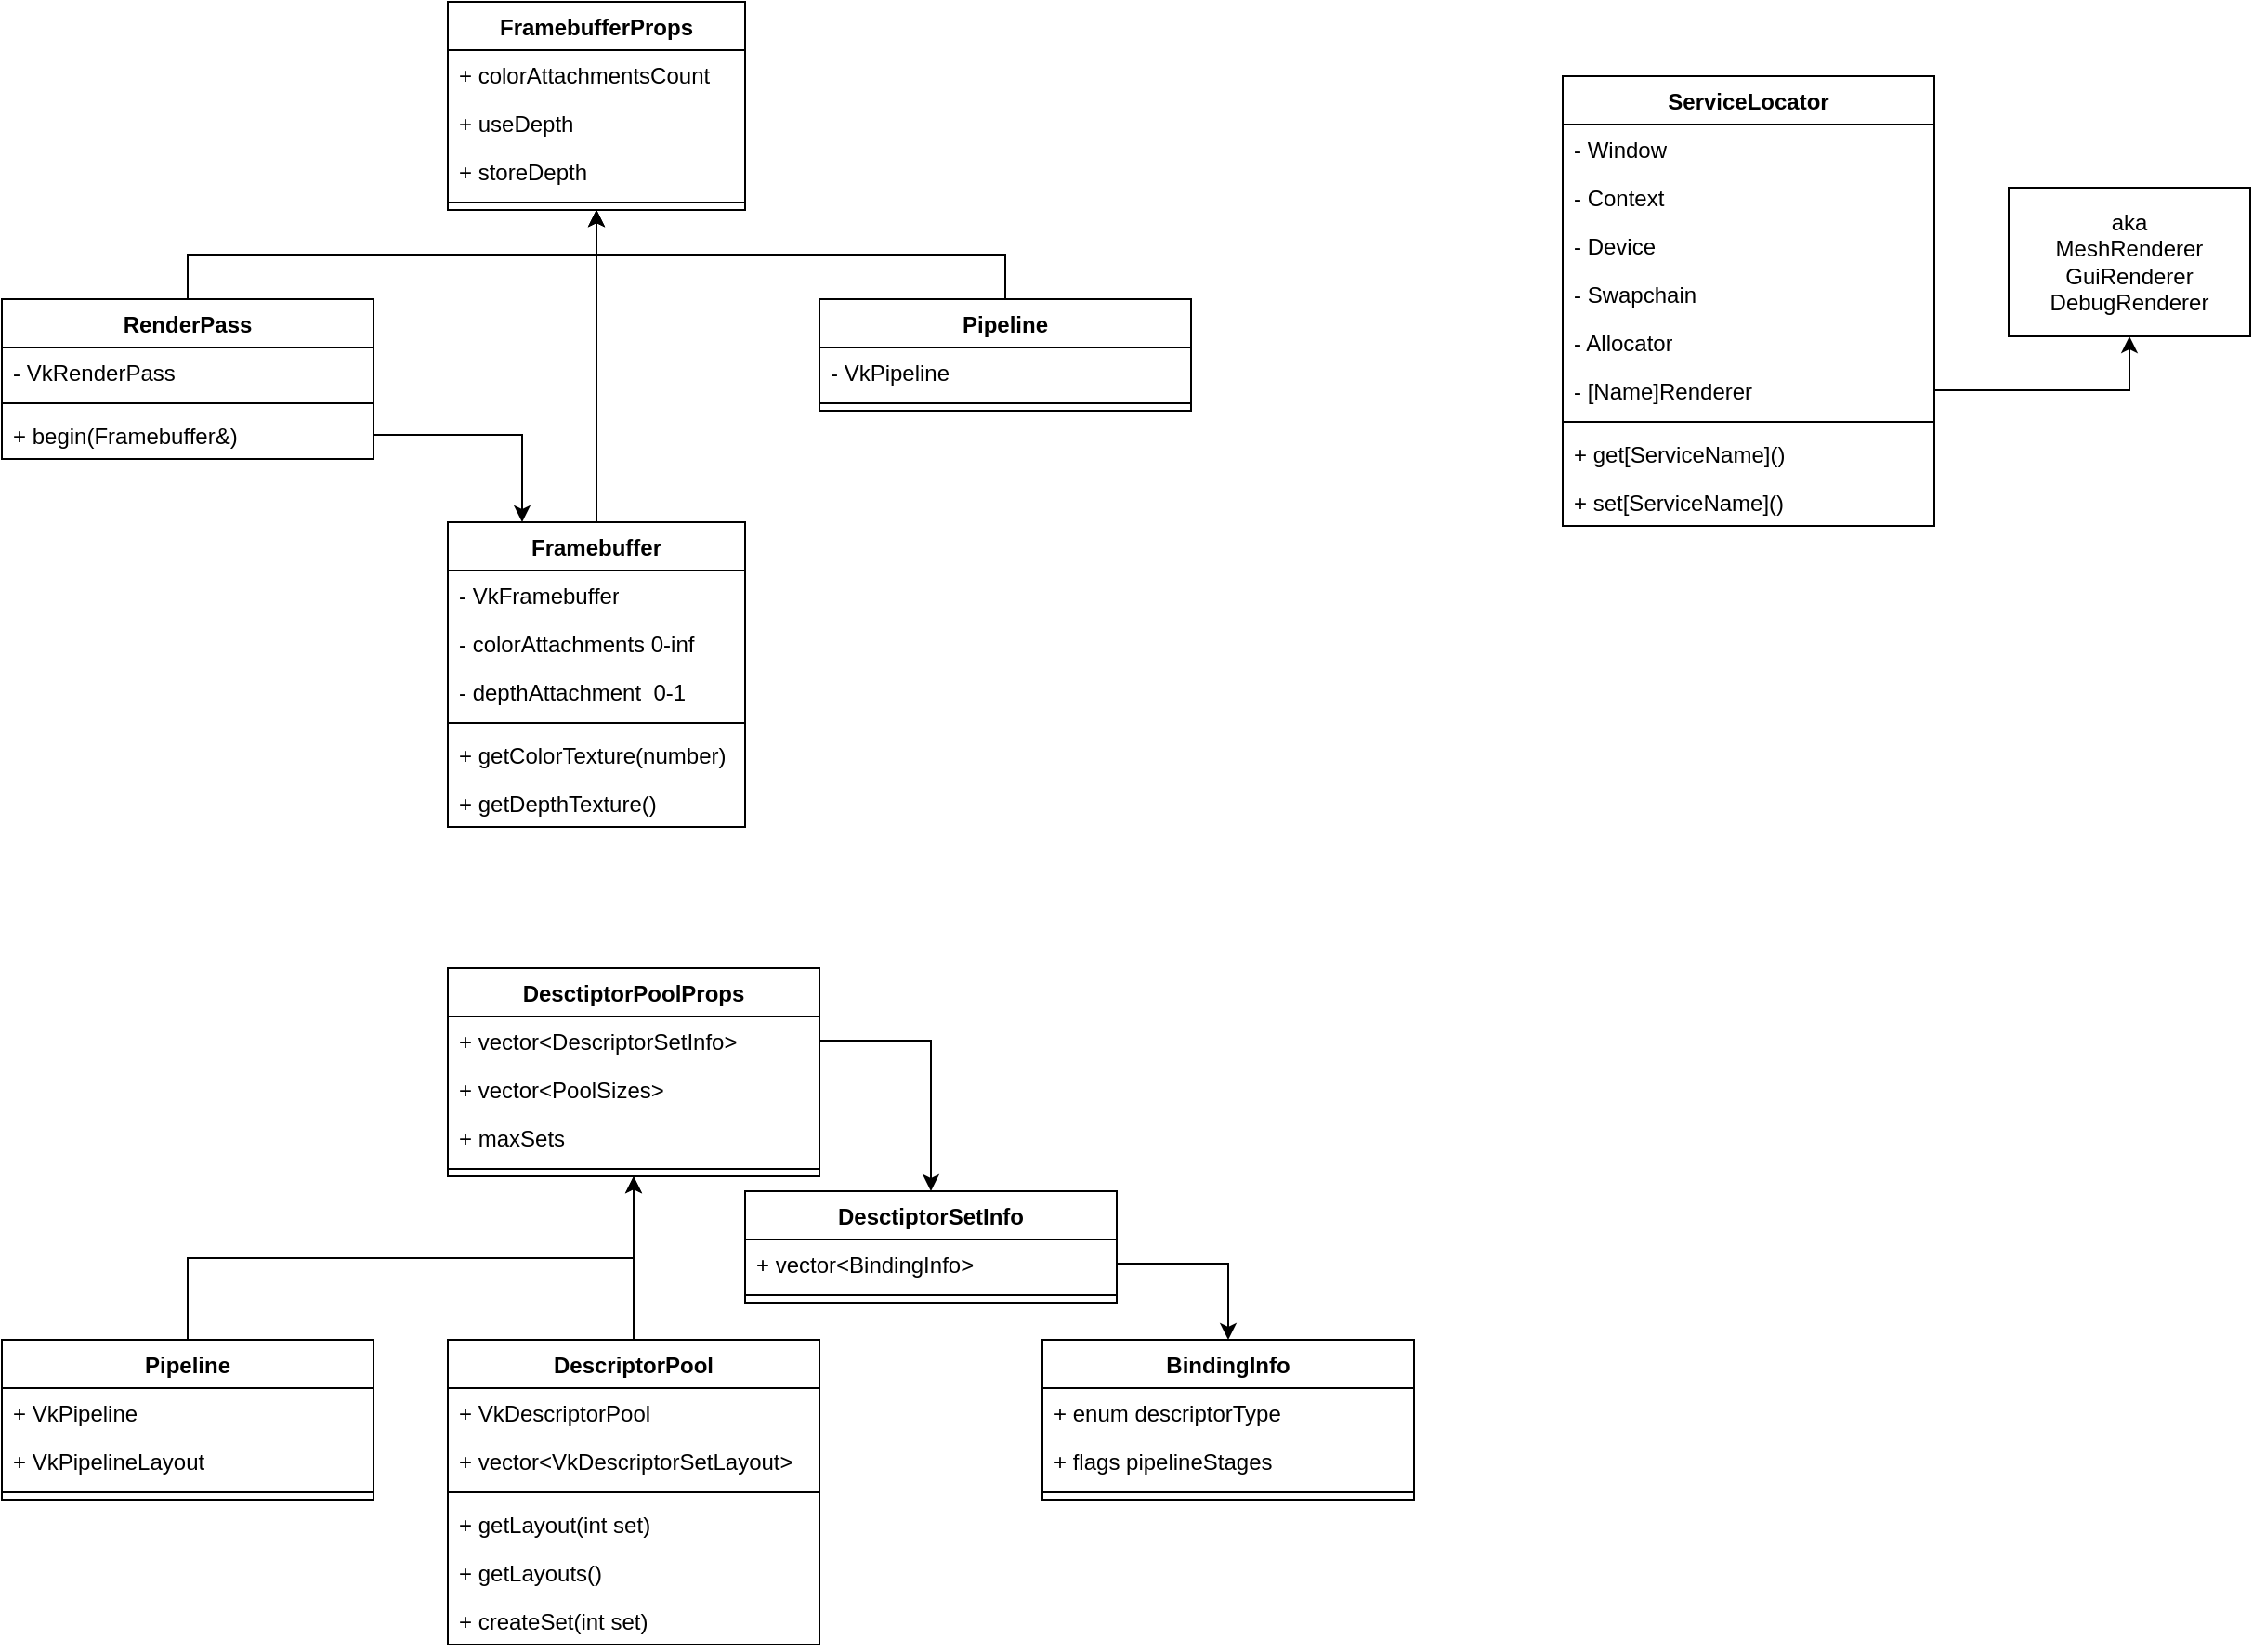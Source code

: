 <mxfile version="23.0.2" type="device">
  <diagram name="Страница — 1" id="YiJ_2e8NjZSc0qHZVFZq">
    <mxGraphModel dx="2074" dy="1244" grid="1" gridSize="10" guides="1" tooltips="1" connect="1" arrows="1" fold="1" page="1" pageScale="1" pageWidth="827" pageHeight="1169" math="0" shadow="0">
      <root>
        <mxCell id="0" />
        <mxCell id="1" parent="0" />
        <mxCell id="2gBONQgMPjnGyIvpglBa-95" style="edgeStyle=orthogonalEdgeStyle;rounded=0;orthogonalLoop=1;jettySize=auto;html=1;exitX=0.5;exitY=0;exitDx=0;exitDy=0;entryX=0.5;entryY=1;entryDx=0;entryDy=0;" edge="1" parent="1" source="2gBONQgMPjnGyIvpglBa-18" target="2gBONQgMPjnGyIvpglBa-44">
          <mxGeometry relative="1" as="geometry" />
        </mxCell>
        <mxCell id="2gBONQgMPjnGyIvpglBa-18" value="RenderPass" style="swimlane;fontStyle=1;align=center;verticalAlign=top;childLayout=stackLayout;horizontal=1;startSize=26;horizontalStack=0;resizeParent=1;resizeParentMax=0;resizeLast=0;collapsible=1;marginBottom=0;whiteSpace=wrap;html=1;" vertex="1" parent="1">
          <mxGeometry x="40" y="200" width="200" height="86" as="geometry" />
        </mxCell>
        <mxCell id="2gBONQgMPjnGyIvpglBa-19" value="- VkRenderPass" style="text;strokeColor=none;fillColor=none;align=left;verticalAlign=top;spacingLeft=4;spacingRight=4;overflow=hidden;rotatable=0;points=[[0,0.5],[1,0.5]];portConstraint=eastwest;whiteSpace=wrap;html=1;" vertex="1" parent="2gBONQgMPjnGyIvpglBa-18">
          <mxGeometry y="26" width="200" height="26" as="geometry" />
        </mxCell>
        <mxCell id="2gBONQgMPjnGyIvpglBa-20" value="" style="line;strokeWidth=1;fillColor=none;align=left;verticalAlign=middle;spacingTop=-1;spacingLeft=3;spacingRight=3;rotatable=0;labelPosition=right;points=[];portConstraint=eastwest;strokeColor=inherit;" vertex="1" parent="2gBONQgMPjnGyIvpglBa-18">
          <mxGeometry y="52" width="200" height="8" as="geometry" />
        </mxCell>
        <mxCell id="2gBONQgMPjnGyIvpglBa-21" value="+ begin(Framebuffer&amp;amp;)" style="text;strokeColor=none;fillColor=none;align=left;verticalAlign=top;spacingLeft=4;spacingRight=4;overflow=hidden;rotatable=0;points=[[0,0.5],[1,0.5]];portConstraint=eastwest;whiteSpace=wrap;html=1;" vertex="1" parent="2gBONQgMPjnGyIvpglBa-18">
          <mxGeometry y="60" width="200" height="26" as="geometry" />
        </mxCell>
        <mxCell id="2gBONQgMPjnGyIvpglBa-96" style="edgeStyle=orthogonalEdgeStyle;rounded=0;orthogonalLoop=1;jettySize=auto;html=1;exitX=0.5;exitY=0;exitDx=0;exitDy=0;entryX=0.5;entryY=1;entryDx=0;entryDy=0;" edge="1" parent="1" source="2gBONQgMPjnGyIvpglBa-24" target="2gBONQgMPjnGyIvpglBa-44">
          <mxGeometry relative="1" as="geometry" />
        </mxCell>
        <mxCell id="2gBONQgMPjnGyIvpglBa-24" value="Framebuffer" style="swimlane;fontStyle=1;align=center;verticalAlign=top;childLayout=stackLayout;horizontal=1;startSize=26;horizontalStack=0;resizeParent=1;resizeParentMax=0;resizeLast=0;collapsible=1;marginBottom=0;whiteSpace=wrap;html=1;" vertex="1" parent="1">
          <mxGeometry x="280" y="320" width="160" height="164" as="geometry">
            <mxRectangle x="280" y="600" width="110" height="30" as="alternateBounds" />
          </mxGeometry>
        </mxCell>
        <mxCell id="2gBONQgMPjnGyIvpglBa-25" value="- VkFramebuffer" style="text;strokeColor=none;fillColor=none;align=left;verticalAlign=top;spacingLeft=4;spacingRight=4;overflow=hidden;rotatable=0;points=[[0,0.5],[1,0.5]];portConstraint=eastwest;whiteSpace=wrap;html=1;" vertex="1" parent="2gBONQgMPjnGyIvpglBa-24">
          <mxGeometry y="26" width="160" height="26" as="geometry" />
        </mxCell>
        <mxCell id="2gBONQgMPjnGyIvpglBa-30" value="- colorAttachments 0-inf" style="text;strokeColor=none;fillColor=none;align=left;verticalAlign=top;spacingLeft=4;spacingRight=4;overflow=hidden;rotatable=0;points=[[0,0.5],[1,0.5]];portConstraint=eastwest;whiteSpace=wrap;html=1;" vertex="1" parent="2gBONQgMPjnGyIvpglBa-24">
          <mxGeometry y="52" width="160" height="26" as="geometry" />
        </mxCell>
        <mxCell id="2gBONQgMPjnGyIvpglBa-31" value="- depthAttachment&amp;nbsp; 0-1" style="text;strokeColor=none;fillColor=none;align=left;verticalAlign=top;spacingLeft=4;spacingRight=4;overflow=hidden;rotatable=0;points=[[0,0.5],[1,0.5]];portConstraint=eastwest;whiteSpace=wrap;html=1;" vertex="1" parent="2gBONQgMPjnGyIvpglBa-24">
          <mxGeometry y="78" width="160" height="26" as="geometry" />
        </mxCell>
        <mxCell id="2gBONQgMPjnGyIvpglBa-26" value="" style="line;strokeWidth=1;fillColor=none;align=left;verticalAlign=middle;spacingTop=-1;spacingLeft=3;spacingRight=3;rotatable=0;labelPosition=right;points=[];portConstraint=eastwest;strokeColor=inherit;" vertex="1" parent="2gBONQgMPjnGyIvpglBa-24">
          <mxGeometry y="104" width="160" height="8" as="geometry" />
        </mxCell>
        <mxCell id="2gBONQgMPjnGyIvpglBa-27" value="+ getColorTexture(number)" style="text;strokeColor=none;fillColor=none;align=left;verticalAlign=top;spacingLeft=4;spacingRight=4;overflow=hidden;rotatable=0;points=[[0,0.5],[1,0.5]];portConstraint=eastwest;whiteSpace=wrap;html=1;" vertex="1" parent="2gBONQgMPjnGyIvpglBa-24">
          <mxGeometry y="112" width="160" height="26" as="geometry" />
        </mxCell>
        <mxCell id="2gBONQgMPjnGyIvpglBa-28" value="+ getDepthTexture()" style="text;strokeColor=none;fillColor=none;align=left;verticalAlign=top;spacingLeft=4;spacingRight=4;overflow=hidden;rotatable=0;points=[[0,0.5],[1,0.5]];portConstraint=eastwest;whiteSpace=wrap;html=1;" vertex="1" parent="2gBONQgMPjnGyIvpglBa-24">
          <mxGeometry y="138" width="160" height="26" as="geometry" />
        </mxCell>
        <mxCell id="2gBONQgMPjnGyIvpglBa-97" style="edgeStyle=orthogonalEdgeStyle;rounded=0;orthogonalLoop=1;jettySize=auto;html=1;exitX=0.5;exitY=0;exitDx=0;exitDy=0;entryX=0.5;entryY=1;entryDx=0;entryDy=0;" edge="1" parent="1" source="2gBONQgMPjnGyIvpglBa-32" target="2gBONQgMPjnGyIvpglBa-44">
          <mxGeometry relative="1" as="geometry" />
        </mxCell>
        <mxCell id="2gBONQgMPjnGyIvpglBa-32" value="Pipeline" style="swimlane;fontStyle=1;align=center;verticalAlign=top;childLayout=stackLayout;horizontal=1;startSize=26;horizontalStack=0;resizeParent=1;resizeParentMax=0;resizeLast=0;collapsible=1;marginBottom=0;whiteSpace=wrap;html=1;" vertex="1" parent="1">
          <mxGeometry x="480" y="200" width="200" height="60" as="geometry">
            <mxRectangle x="280" y="600" width="110" height="30" as="alternateBounds" />
          </mxGeometry>
        </mxCell>
        <mxCell id="2gBONQgMPjnGyIvpglBa-33" value="- VkPipeline" style="text;strokeColor=none;fillColor=none;align=left;verticalAlign=top;spacingLeft=4;spacingRight=4;overflow=hidden;rotatable=0;points=[[0,0.5],[1,0.5]];portConstraint=eastwest;whiteSpace=wrap;html=1;" vertex="1" parent="2gBONQgMPjnGyIvpglBa-32">
          <mxGeometry y="26" width="200" height="26" as="geometry" />
        </mxCell>
        <mxCell id="2gBONQgMPjnGyIvpglBa-36" value="" style="line;strokeWidth=1;fillColor=none;align=left;verticalAlign=middle;spacingTop=-1;spacingLeft=3;spacingRight=3;rotatable=0;labelPosition=right;points=[];portConstraint=eastwest;strokeColor=inherit;" vertex="1" parent="2gBONQgMPjnGyIvpglBa-32">
          <mxGeometry y="52" width="200" height="8" as="geometry" />
        </mxCell>
        <mxCell id="2gBONQgMPjnGyIvpglBa-44" value="FramebufferProps" style="swimlane;fontStyle=1;align=center;verticalAlign=top;childLayout=stackLayout;horizontal=1;startSize=26;horizontalStack=0;resizeParent=1;resizeParentMax=0;resizeLast=0;collapsible=1;marginBottom=0;whiteSpace=wrap;html=1;" vertex="1" parent="1">
          <mxGeometry x="280" y="40" width="160" height="112" as="geometry">
            <mxRectangle x="280" y="600" width="110" height="30" as="alternateBounds" />
          </mxGeometry>
        </mxCell>
        <mxCell id="2gBONQgMPjnGyIvpglBa-46" value="+ colorAttachmentsCount" style="text;strokeColor=none;fillColor=none;align=left;verticalAlign=top;spacingLeft=4;spacingRight=4;overflow=hidden;rotatable=0;points=[[0,0.5],[1,0.5]];portConstraint=eastwest;whiteSpace=wrap;html=1;" vertex="1" parent="2gBONQgMPjnGyIvpglBa-44">
          <mxGeometry y="26" width="160" height="26" as="geometry" />
        </mxCell>
        <mxCell id="2gBONQgMPjnGyIvpglBa-47" value="+ useDepth" style="text;strokeColor=none;fillColor=none;align=left;verticalAlign=top;spacingLeft=4;spacingRight=4;overflow=hidden;rotatable=0;points=[[0,0.5],[1,0.5]];portConstraint=eastwest;whiteSpace=wrap;html=1;" vertex="1" parent="2gBONQgMPjnGyIvpglBa-44">
          <mxGeometry y="52" width="160" height="26" as="geometry" />
        </mxCell>
        <mxCell id="2gBONQgMPjnGyIvpglBa-86" value="+ storeDepth" style="text;strokeColor=none;fillColor=none;align=left;verticalAlign=top;spacingLeft=4;spacingRight=4;overflow=hidden;rotatable=0;points=[[0,0.5],[1,0.5]];portConstraint=eastwest;whiteSpace=wrap;html=1;" vertex="1" parent="2gBONQgMPjnGyIvpglBa-44">
          <mxGeometry y="78" width="160" height="26" as="geometry" />
        </mxCell>
        <mxCell id="2gBONQgMPjnGyIvpglBa-48" value="" style="line;strokeWidth=1;fillColor=none;align=left;verticalAlign=middle;spacingTop=-1;spacingLeft=3;spacingRight=3;rotatable=0;labelPosition=right;points=[];portConstraint=eastwest;strokeColor=inherit;" vertex="1" parent="2gBONQgMPjnGyIvpglBa-44">
          <mxGeometry y="104" width="160" height="8" as="geometry" />
        </mxCell>
        <mxCell id="2gBONQgMPjnGyIvpglBa-120" style="edgeStyle=orthogonalEdgeStyle;rounded=0;orthogonalLoop=1;jettySize=auto;html=1;exitX=0.5;exitY=0;exitDx=0;exitDy=0;entryX=0.5;entryY=1;entryDx=0;entryDy=0;" edge="1" parent="1" source="2gBONQgMPjnGyIvpglBa-54" target="2gBONQgMPjnGyIvpglBa-87">
          <mxGeometry relative="1" as="geometry" />
        </mxCell>
        <mxCell id="2gBONQgMPjnGyIvpglBa-54" value="Pipeline" style="swimlane;fontStyle=1;align=center;verticalAlign=top;childLayout=stackLayout;horizontal=1;startSize=26;horizontalStack=0;resizeParent=1;resizeParentMax=0;resizeLast=0;collapsible=1;marginBottom=0;whiteSpace=wrap;html=1;" vertex="1" parent="1">
          <mxGeometry x="40" y="760" width="200" height="86" as="geometry">
            <mxRectangle x="280" y="600" width="110" height="30" as="alternateBounds" />
          </mxGeometry>
        </mxCell>
        <mxCell id="2gBONQgMPjnGyIvpglBa-55" value="+ VkPipeline" style="text;strokeColor=none;fillColor=none;align=left;verticalAlign=top;spacingLeft=4;spacingRight=4;overflow=hidden;rotatable=0;points=[[0,0.5],[1,0.5]];portConstraint=eastwest;whiteSpace=wrap;html=1;" vertex="1" parent="2gBONQgMPjnGyIvpglBa-54">
          <mxGeometry y="26" width="200" height="26" as="geometry" />
        </mxCell>
        <mxCell id="2gBONQgMPjnGyIvpglBa-60" value="+ VkPipelineLayout" style="text;strokeColor=none;fillColor=none;align=left;verticalAlign=top;spacingLeft=4;spacingRight=4;overflow=hidden;rotatable=0;points=[[0,0.5],[1,0.5]];portConstraint=eastwest;whiteSpace=wrap;html=1;" vertex="1" parent="2gBONQgMPjnGyIvpglBa-54">
          <mxGeometry y="52" width="200" height="26" as="geometry" />
        </mxCell>
        <mxCell id="2gBONQgMPjnGyIvpglBa-59" value="" style="line;strokeWidth=1;fillColor=none;align=left;verticalAlign=middle;spacingTop=-1;spacingLeft=3;spacingRight=3;rotatable=0;labelPosition=right;points=[];portConstraint=eastwest;strokeColor=inherit;" vertex="1" parent="2gBONQgMPjnGyIvpglBa-54">
          <mxGeometry y="78" width="200" height="8" as="geometry" />
        </mxCell>
        <mxCell id="2gBONQgMPjnGyIvpglBa-118" style="edgeStyle=orthogonalEdgeStyle;rounded=0;orthogonalLoop=1;jettySize=auto;html=1;exitX=0.5;exitY=0;exitDx=0;exitDy=0;entryX=0.5;entryY=1;entryDx=0;entryDy=0;" edge="1" parent="1" source="2gBONQgMPjnGyIvpglBa-62" target="2gBONQgMPjnGyIvpglBa-87">
          <mxGeometry relative="1" as="geometry" />
        </mxCell>
        <mxCell id="2gBONQgMPjnGyIvpglBa-62" value="DescriptorPool" style="swimlane;fontStyle=1;align=center;verticalAlign=top;childLayout=stackLayout;horizontal=1;startSize=26;horizontalStack=0;resizeParent=1;resizeParentMax=0;resizeLast=0;collapsible=1;marginBottom=0;whiteSpace=wrap;html=1;" vertex="1" parent="1">
          <mxGeometry x="280" y="760" width="200" height="164" as="geometry">
            <mxRectangle x="280" y="600" width="110" height="30" as="alternateBounds" />
          </mxGeometry>
        </mxCell>
        <mxCell id="2gBONQgMPjnGyIvpglBa-63" value="+ VkDescriptorPool" style="text;strokeColor=none;fillColor=none;align=left;verticalAlign=top;spacingLeft=4;spacingRight=4;overflow=hidden;rotatable=0;points=[[0,0.5],[1,0.5]];portConstraint=eastwest;whiteSpace=wrap;html=1;" vertex="1" parent="2gBONQgMPjnGyIvpglBa-62">
          <mxGeometry y="26" width="200" height="26" as="geometry" />
        </mxCell>
        <mxCell id="2gBONQgMPjnGyIvpglBa-64" value="+ vector&amp;lt;VkDescriptorSetLayout&amp;gt;" style="text;strokeColor=none;fillColor=none;align=left;verticalAlign=top;spacingLeft=4;spacingRight=4;overflow=hidden;rotatable=0;points=[[0,0.5],[1,0.5]];portConstraint=eastwest;whiteSpace=wrap;html=1;" vertex="1" parent="2gBONQgMPjnGyIvpglBa-62">
          <mxGeometry y="52" width="200" height="26" as="geometry" />
        </mxCell>
        <mxCell id="2gBONQgMPjnGyIvpglBa-65" value="" style="line;strokeWidth=1;fillColor=none;align=left;verticalAlign=middle;spacingTop=-1;spacingLeft=3;spacingRight=3;rotatable=0;labelPosition=right;points=[];portConstraint=eastwest;strokeColor=inherit;" vertex="1" parent="2gBONQgMPjnGyIvpglBa-62">
          <mxGeometry y="78" width="200" height="8" as="geometry" />
        </mxCell>
        <mxCell id="2gBONQgMPjnGyIvpglBa-61" value="+ getLayout(int set)" style="text;strokeColor=none;fillColor=none;align=left;verticalAlign=top;spacingLeft=4;spacingRight=4;overflow=hidden;rotatable=0;points=[[0,0.5],[1,0.5]];portConstraint=eastwest;whiteSpace=wrap;html=1;" vertex="1" parent="2gBONQgMPjnGyIvpglBa-62">
          <mxGeometry y="86" width="200" height="26" as="geometry" />
        </mxCell>
        <mxCell id="2gBONQgMPjnGyIvpglBa-68" value="+ getLayouts()" style="text;strokeColor=none;fillColor=none;align=left;verticalAlign=top;spacingLeft=4;spacingRight=4;overflow=hidden;rotatable=0;points=[[0,0.5],[1,0.5]];portConstraint=eastwest;whiteSpace=wrap;html=1;" vertex="1" parent="2gBONQgMPjnGyIvpglBa-62">
          <mxGeometry y="112" width="200" height="26" as="geometry" />
        </mxCell>
        <mxCell id="2gBONQgMPjnGyIvpglBa-69" value="+ createSet(int set)" style="text;strokeColor=none;fillColor=none;align=left;verticalAlign=top;spacingLeft=4;spacingRight=4;overflow=hidden;rotatable=0;points=[[0,0.5],[1,0.5]];portConstraint=eastwest;whiteSpace=wrap;html=1;" vertex="1" parent="2gBONQgMPjnGyIvpglBa-62">
          <mxGeometry y="138" width="200" height="26" as="geometry" />
        </mxCell>
        <mxCell id="2gBONQgMPjnGyIvpglBa-70" value="DesctiptorSetInfo" style="swimlane;fontStyle=1;align=center;verticalAlign=top;childLayout=stackLayout;horizontal=1;startSize=26;horizontalStack=0;resizeParent=1;resizeParentMax=0;resizeLast=0;collapsible=1;marginBottom=0;whiteSpace=wrap;html=1;" vertex="1" parent="1">
          <mxGeometry x="440" y="680" width="200" height="60" as="geometry">
            <mxRectangle x="280" y="600" width="110" height="30" as="alternateBounds" />
          </mxGeometry>
        </mxCell>
        <mxCell id="2gBONQgMPjnGyIvpglBa-71" value="+ vector&amp;lt;BindingInfo&amp;gt;" style="text;strokeColor=none;fillColor=none;align=left;verticalAlign=top;spacingLeft=4;spacingRight=4;overflow=hidden;rotatable=0;points=[[0,0.5],[1,0.5]];portConstraint=eastwest;whiteSpace=wrap;html=1;" vertex="1" parent="2gBONQgMPjnGyIvpglBa-70">
          <mxGeometry y="26" width="200" height="26" as="geometry" />
        </mxCell>
        <mxCell id="2gBONQgMPjnGyIvpglBa-74" value="" style="line;strokeWidth=1;fillColor=none;align=left;verticalAlign=middle;spacingTop=-1;spacingLeft=3;spacingRight=3;rotatable=0;labelPosition=right;points=[];portConstraint=eastwest;strokeColor=inherit;" vertex="1" parent="2gBONQgMPjnGyIvpglBa-70">
          <mxGeometry y="52" width="200" height="8" as="geometry" />
        </mxCell>
        <mxCell id="2gBONQgMPjnGyIvpglBa-75" value="BindingInfo" style="swimlane;fontStyle=1;align=center;verticalAlign=top;childLayout=stackLayout;horizontal=1;startSize=26;horizontalStack=0;resizeParent=1;resizeParentMax=0;resizeLast=0;collapsible=1;marginBottom=0;whiteSpace=wrap;html=1;" vertex="1" parent="1">
          <mxGeometry x="600" y="760" width="200" height="86" as="geometry">
            <mxRectangle x="280" y="600" width="110" height="30" as="alternateBounds" />
          </mxGeometry>
        </mxCell>
        <mxCell id="2gBONQgMPjnGyIvpglBa-76" value="+ enum descriptorType" style="text;strokeColor=none;fillColor=none;align=left;verticalAlign=top;spacingLeft=4;spacingRight=4;overflow=hidden;rotatable=0;points=[[0,0.5],[1,0.5]];portConstraint=eastwest;whiteSpace=wrap;html=1;" vertex="1" parent="2gBONQgMPjnGyIvpglBa-75">
          <mxGeometry y="26" width="200" height="26" as="geometry" />
        </mxCell>
        <mxCell id="2gBONQgMPjnGyIvpglBa-77" value="+ flags pipelineStages" style="text;strokeColor=none;fillColor=none;align=left;verticalAlign=top;spacingLeft=4;spacingRight=4;overflow=hidden;rotatable=0;points=[[0,0.5],[1,0.5]];portConstraint=eastwest;whiteSpace=wrap;html=1;" vertex="1" parent="2gBONQgMPjnGyIvpglBa-75">
          <mxGeometry y="52" width="200" height="26" as="geometry" />
        </mxCell>
        <mxCell id="2gBONQgMPjnGyIvpglBa-79" value="" style="line;strokeWidth=1;fillColor=none;align=left;verticalAlign=middle;spacingTop=-1;spacingLeft=3;spacingRight=3;rotatable=0;labelPosition=right;points=[];portConstraint=eastwest;strokeColor=inherit;" vertex="1" parent="2gBONQgMPjnGyIvpglBa-75">
          <mxGeometry y="78" width="200" height="8" as="geometry" />
        </mxCell>
        <mxCell id="2gBONQgMPjnGyIvpglBa-87" value="DesctiptorPoolProps" style="swimlane;fontStyle=1;align=center;verticalAlign=top;childLayout=stackLayout;horizontal=1;startSize=26;horizontalStack=0;resizeParent=1;resizeParentMax=0;resizeLast=0;collapsible=1;marginBottom=0;whiteSpace=wrap;html=1;" vertex="1" parent="1">
          <mxGeometry x="280" y="560" width="200" height="112" as="geometry">
            <mxRectangle x="280" y="600" width="110" height="30" as="alternateBounds" />
          </mxGeometry>
        </mxCell>
        <mxCell id="2gBONQgMPjnGyIvpglBa-88" value="+ vector&amp;lt;DescriptorSetInfo&amp;gt;" style="text;strokeColor=none;fillColor=none;align=left;verticalAlign=top;spacingLeft=4;spacingRight=4;overflow=hidden;rotatable=0;points=[[0,0.5],[1,0.5]];portConstraint=eastwest;whiteSpace=wrap;html=1;" vertex="1" parent="2gBONQgMPjnGyIvpglBa-87">
          <mxGeometry y="26" width="200" height="26" as="geometry" />
        </mxCell>
        <mxCell id="2gBONQgMPjnGyIvpglBa-99" value="+ vector&amp;lt;PoolSizes&amp;gt;" style="text;strokeColor=none;fillColor=none;align=left;verticalAlign=top;spacingLeft=4;spacingRight=4;overflow=hidden;rotatable=0;points=[[0,0.5],[1,0.5]];portConstraint=eastwest;whiteSpace=wrap;html=1;" vertex="1" parent="2gBONQgMPjnGyIvpglBa-87">
          <mxGeometry y="52" width="200" height="26" as="geometry" />
        </mxCell>
        <mxCell id="2gBONQgMPjnGyIvpglBa-100" value="+ maxSets" style="text;strokeColor=none;fillColor=none;align=left;verticalAlign=top;spacingLeft=4;spacingRight=4;overflow=hidden;rotatable=0;points=[[0,0.5],[1,0.5]];portConstraint=eastwest;whiteSpace=wrap;html=1;" vertex="1" parent="2gBONQgMPjnGyIvpglBa-87">
          <mxGeometry y="78" width="200" height="26" as="geometry" />
        </mxCell>
        <mxCell id="2gBONQgMPjnGyIvpglBa-89" value="" style="line;strokeWidth=1;fillColor=none;align=left;verticalAlign=middle;spacingTop=-1;spacingLeft=3;spacingRight=3;rotatable=0;labelPosition=right;points=[];portConstraint=eastwest;strokeColor=inherit;" vertex="1" parent="2gBONQgMPjnGyIvpglBa-87">
          <mxGeometry y="104" width="200" height="8" as="geometry" />
        </mxCell>
        <mxCell id="2gBONQgMPjnGyIvpglBa-101" style="edgeStyle=orthogonalEdgeStyle;rounded=0;orthogonalLoop=1;jettySize=auto;html=1;exitX=1;exitY=0.5;exitDx=0;exitDy=0;entryX=0.5;entryY=0;entryDx=0;entryDy=0;" edge="1" parent="1" source="2gBONQgMPjnGyIvpglBa-88" target="2gBONQgMPjnGyIvpglBa-70">
          <mxGeometry relative="1" as="geometry" />
        </mxCell>
        <mxCell id="2gBONQgMPjnGyIvpglBa-104" value="ServiceLocator" style="swimlane;fontStyle=1;align=center;verticalAlign=top;childLayout=stackLayout;horizontal=1;startSize=26;horizontalStack=0;resizeParent=1;resizeParentMax=0;resizeLast=0;collapsible=1;marginBottom=0;whiteSpace=wrap;html=1;" vertex="1" parent="1">
          <mxGeometry x="880" y="80" width="200" height="242" as="geometry">
            <mxRectangle x="280" y="600" width="110" height="30" as="alternateBounds" />
          </mxGeometry>
        </mxCell>
        <mxCell id="2gBONQgMPjnGyIvpglBa-117" value="- Window" style="text;strokeColor=none;fillColor=none;align=left;verticalAlign=top;spacingLeft=4;spacingRight=4;overflow=hidden;rotatable=0;points=[[0,0.5],[1,0.5]];portConstraint=eastwest;whiteSpace=wrap;html=1;" vertex="1" parent="2gBONQgMPjnGyIvpglBa-104">
          <mxGeometry y="26" width="200" height="26" as="geometry" />
        </mxCell>
        <mxCell id="2gBONQgMPjnGyIvpglBa-110" value="- Context" style="text;strokeColor=none;fillColor=none;align=left;verticalAlign=top;spacingLeft=4;spacingRight=4;overflow=hidden;rotatable=0;points=[[0,0.5],[1,0.5]];portConstraint=eastwest;whiteSpace=wrap;html=1;" vertex="1" parent="2gBONQgMPjnGyIvpglBa-104">
          <mxGeometry y="52" width="200" height="26" as="geometry" />
        </mxCell>
        <mxCell id="2gBONQgMPjnGyIvpglBa-111" value="- Device" style="text;strokeColor=none;fillColor=none;align=left;verticalAlign=top;spacingLeft=4;spacingRight=4;overflow=hidden;rotatable=0;points=[[0,0.5],[1,0.5]];portConstraint=eastwest;whiteSpace=wrap;html=1;" vertex="1" parent="2gBONQgMPjnGyIvpglBa-104">
          <mxGeometry y="78" width="200" height="26" as="geometry" />
        </mxCell>
        <mxCell id="2gBONQgMPjnGyIvpglBa-112" value="- Swapchain" style="text;strokeColor=none;fillColor=none;align=left;verticalAlign=top;spacingLeft=4;spacingRight=4;overflow=hidden;rotatable=0;points=[[0,0.5],[1,0.5]];portConstraint=eastwest;whiteSpace=wrap;html=1;" vertex="1" parent="2gBONQgMPjnGyIvpglBa-104">
          <mxGeometry y="104" width="200" height="26" as="geometry" />
        </mxCell>
        <mxCell id="2gBONQgMPjnGyIvpglBa-116" value="- Allocator" style="text;strokeColor=none;fillColor=none;align=left;verticalAlign=top;spacingLeft=4;spacingRight=4;overflow=hidden;rotatable=0;points=[[0,0.5],[1,0.5]];portConstraint=eastwest;whiteSpace=wrap;html=1;" vertex="1" parent="2gBONQgMPjnGyIvpglBa-104">
          <mxGeometry y="130" width="200" height="26" as="geometry" />
        </mxCell>
        <mxCell id="2gBONQgMPjnGyIvpglBa-113" value="- [Name]Renderer" style="text;strokeColor=none;fillColor=none;align=left;verticalAlign=top;spacingLeft=4;spacingRight=4;overflow=hidden;rotatable=0;points=[[0,0.5],[1,0.5]];portConstraint=eastwest;whiteSpace=wrap;html=1;" vertex="1" parent="2gBONQgMPjnGyIvpglBa-104">
          <mxGeometry y="156" width="200" height="26" as="geometry" />
        </mxCell>
        <mxCell id="2gBONQgMPjnGyIvpglBa-108" value="" style="line;strokeWidth=1;fillColor=none;align=left;verticalAlign=middle;spacingTop=-1;spacingLeft=3;spacingRight=3;rotatable=0;labelPosition=right;points=[];portConstraint=eastwest;strokeColor=inherit;" vertex="1" parent="2gBONQgMPjnGyIvpglBa-104">
          <mxGeometry y="182" width="200" height="8" as="geometry" />
        </mxCell>
        <mxCell id="2gBONQgMPjnGyIvpglBa-105" value="+ get[ServiceName]()" style="text;strokeColor=none;fillColor=none;align=left;verticalAlign=top;spacingLeft=4;spacingRight=4;overflow=hidden;rotatable=0;points=[[0,0.5],[1,0.5]];portConstraint=eastwest;whiteSpace=wrap;html=1;" vertex="1" parent="2gBONQgMPjnGyIvpglBa-104">
          <mxGeometry y="190" width="200" height="26" as="geometry" />
        </mxCell>
        <mxCell id="2gBONQgMPjnGyIvpglBa-109" value="+ set[ServiceName]()" style="text;strokeColor=none;fillColor=none;align=left;verticalAlign=top;spacingLeft=4;spacingRight=4;overflow=hidden;rotatable=0;points=[[0,0.5],[1,0.5]];portConstraint=eastwest;whiteSpace=wrap;html=1;" vertex="1" parent="2gBONQgMPjnGyIvpglBa-104">
          <mxGeometry y="216" width="200" height="26" as="geometry" />
        </mxCell>
        <mxCell id="2gBONQgMPjnGyIvpglBa-114" value="aka&lt;br&gt;MeshRenderer&lt;br&gt;GuiRenderer&lt;br&gt;DebugRenderer" style="rounded=0;whiteSpace=wrap;html=1;" vertex="1" parent="1">
          <mxGeometry x="1120" y="140" width="130" height="80" as="geometry" />
        </mxCell>
        <mxCell id="2gBONQgMPjnGyIvpglBa-115" style="edgeStyle=orthogonalEdgeStyle;rounded=0;orthogonalLoop=1;jettySize=auto;html=1;exitX=1;exitY=0.5;exitDx=0;exitDy=0;entryX=0.5;entryY=1;entryDx=0;entryDy=0;" edge="1" parent="1" source="2gBONQgMPjnGyIvpglBa-113" target="2gBONQgMPjnGyIvpglBa-114">
          <mxGeometry relative="1" as="geometry" />
        </mxCell>
        <mxCell id="2gBONQgMPjnGyIvpglBa-119" style="edgeStyle=orthogonalEdgeStyle;rounded=0;orthogonalLoop=1;jettySize=auto;html=1;exitX=1;exitY=0.5;exitDx=0;exitDy=0;entryX=0.5;entryY=0;entryDx=0;entryDy=0;" edge="1" parent="1" source="2gBONQgMPjnGyIvpglBa-71" target="2gBONQgMPjnGyIvpglBa-75">
          <mxGeometry relative="1" as="geometry" />
        </mxCell>
        <mxCell id="2gBONQgMPjnGyIvpglBa-143" style="edgeStyle=orthogonalEdgeStyle;rounded=0;orthogonalLoop=1;jettySize=auto;html=1;exitX=1;exitY=0.5;exitDx=0;exitDy=0;entryX=0.25;entryY=0;entryDx=0;entryDy=0;" edge="1" parent="1" source="2gBONQgMPjnGyIvpglBa-21" target="2gBONQgMPjnGyIvpglBa-24">
          <mxGeometry relative="1" as="geometry" />
        </mxCell>
      </root>
    </mxGraphModel>
  </diagram>
</mxfile>

